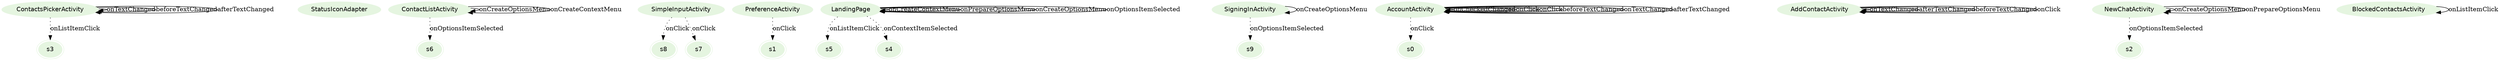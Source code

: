 digraph {
fontname="Helvetica";
node[style=filled, fontname="Helvetica", colorscheme=greens3, color=1];
s3[peripheries=2];
StatusIconAdapter;
s6[peripheries=2];
s8[peripheries=2];
PreferenceActivity;
s1[peripheries=2];
LandingPage;
s5[peripheries=2];
SimpleInputActivity;
SigningInActivity;
s7[peripheries=2];
AccountActivity;
s4[peripheries=2];
AddContactActivity;
NewChatActivity;
BlockedContactsActivity;
ContactListActivity;
ContactsPickerActivity;
s2[peripheries=2];
s0[peripheries=2];
s9[peripheries=2];
SigningInActivity -> s9[label="onOptionsItemSelected",style=dotted];
AddContactActivity -> AddContactActivity[label="onTextChanged"];
NewChatActivity -> s2[label="onOptionsItemSelected",style=dotted];
LandingPage -> LandingPage[label="onCreateContextMenu"];
NewChatActivity -> NewChatActivity[label="onCreateOptionsMenu"];
AccountActivity -> AccountActivity[label="onCheckedChanged"];
ContactsPickerActivity -> ContactsPickerActivity[label="onTextChanged"];
LandingPage -> LandingPage[label="onPrepareOptionsMenu"];
AddContactActivity -> AddContactActivity[label="afterTextChanged"];
AccountActivity -> AccountActivity[label="onClick"];
NewChatActivity -> NewChatActivity[label="onPrepareOptionsMenu"];
ContactListActivity -> ContactListActivity[label="onCreateOptionsMenu"];
LandingPage -> LandingPage[label="onCreateOptionsMenu"];
AccountActivity -> AccountActivity[label="onClick"];
PreferenceActivity -> s1[label="onClick",style=dotted];
LandingPage -> LandingPage[label="onOptionsItemSelected"];
ContactListActivity -> ContactListActivity[label="onCreateContextMenu"];
LandingPage -> s4[label="onContextItemSelected",style=dotted];
SigningInActivity -> SigningInActivity[label="onCreateOptionsMenu"];
BlockedContactsActivity -> BlockedContactsActivity[label="onListItemClick"];
AddContactActivity -> AddContactActivity[label="beforeTextChanged"];
ContactsPickerActivity -> ContactsPickerActivity[label="beforeTextChanged"];
ContactsPickerActivity -> ContactsPickerActivity[label="afterTextChanged"];
AccountActivity -> AccountActivity[label="beforeTextChanged"];
LandingPage -> s5[label="onListItemClick",style=dotted];
AccountActivity -> AccountActivity[label="onTextChanged"];
AccountActivity -> s0[label="onClick",style=dotted];
ContactListActivity -> s6[label="onOptionsItemSelected",style=dotted];
ContactsPickerActivity -> s3[label="onListItemClick",style=dotted];
AddContactActivity -> AddContactActivity[label="onClick"];
SimpleInputActivity -> s8[label="onClick",style=dotted];
SimpleInputActivity -> s7[label="onClick",style=dotted];
AccountActivity -> AccountActivity[label="afterTextChanged"];
}
